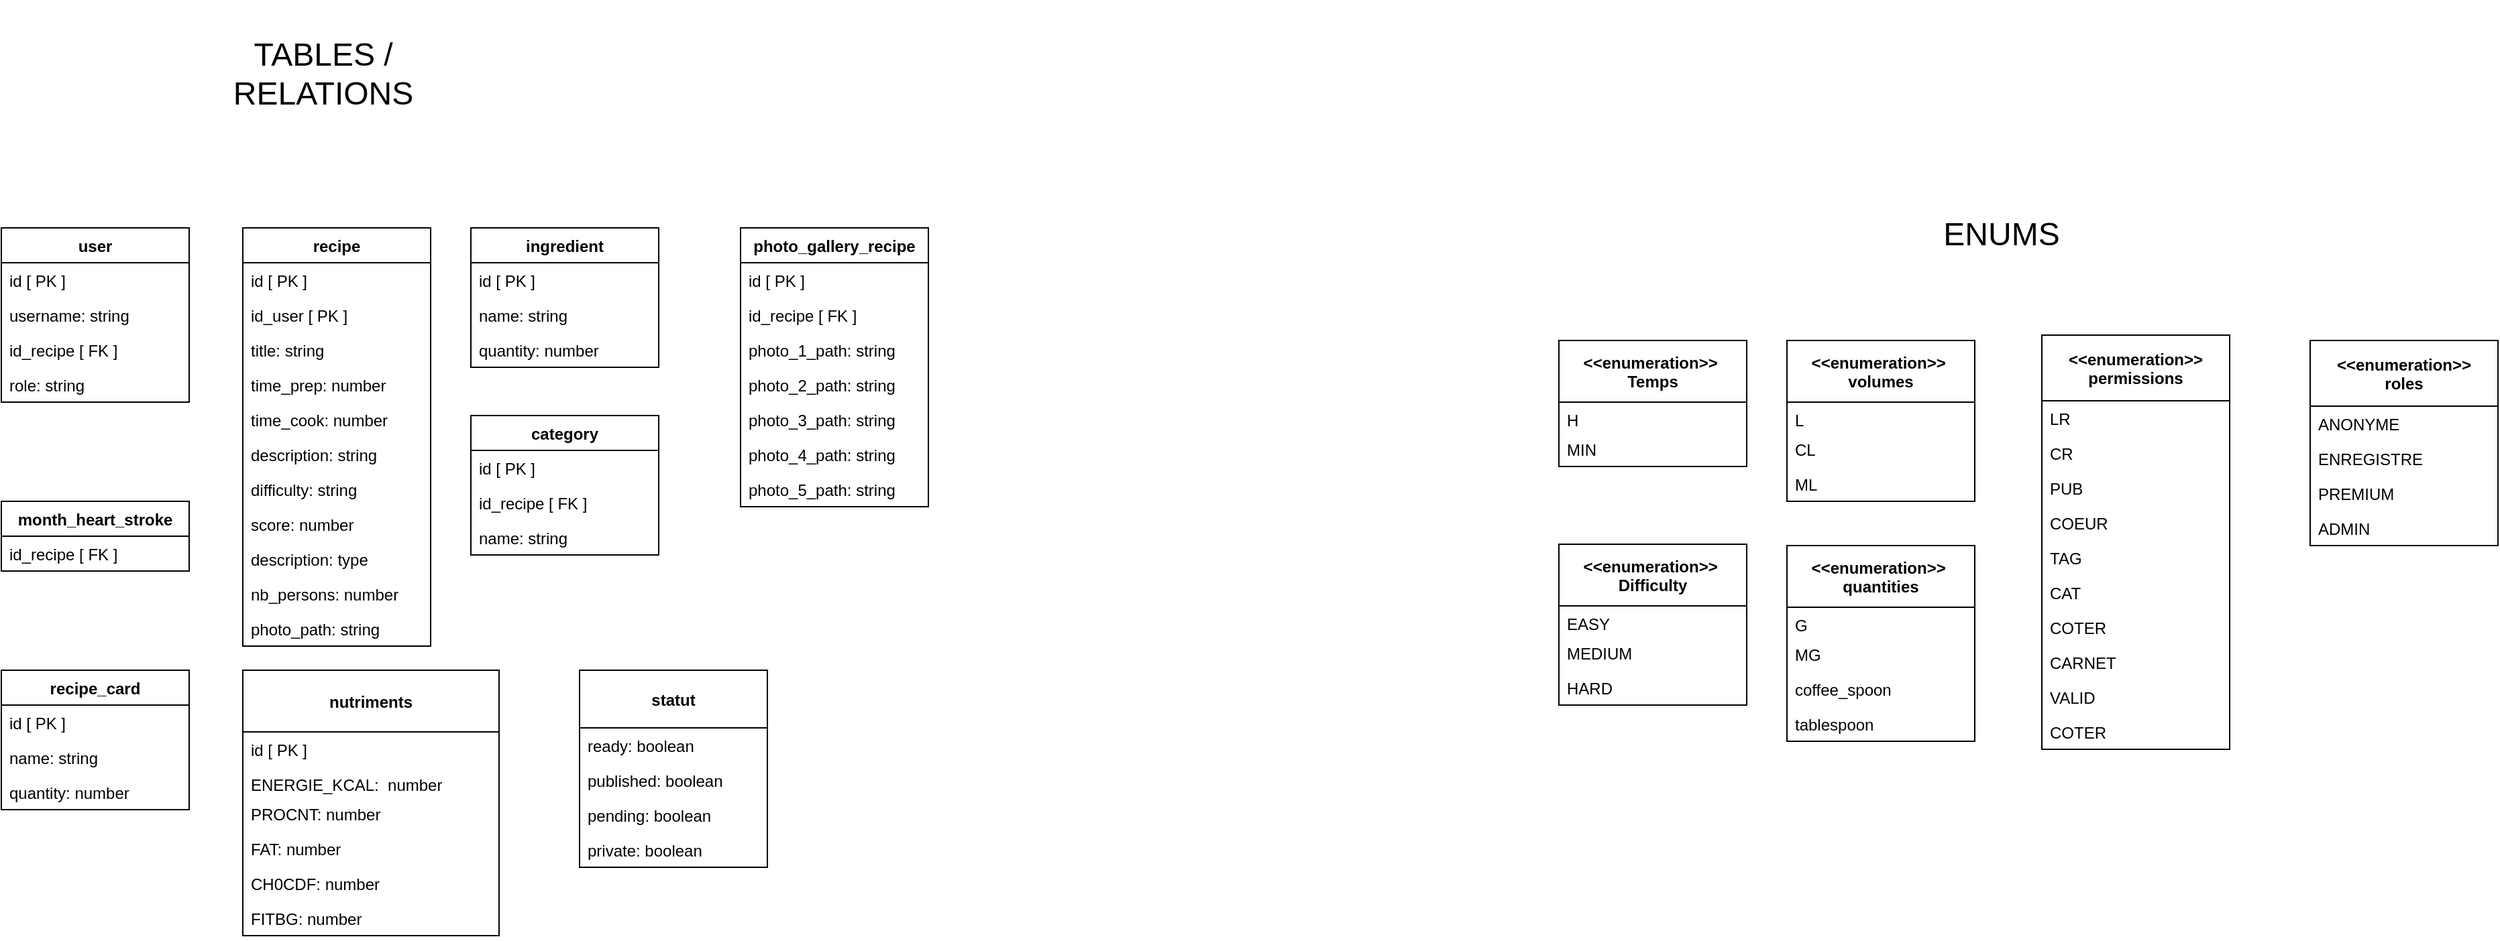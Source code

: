 <mxfile version="13.8.0" type="github">
  <diagram id="C5RBs43oDa-KdzZeNtuy" name="Page-1">
    <mxGraphModel dx="1417" dy="764" grid="1" gridSize="10" guides="1" tooltips="1" connect="1" arrows="1" fold="1" page="1" pageScale="1" pageWidth="827" pageHeight="1169" math="0" shadow="0">
      <root>
        <mxCell id="WIyWlLk6GJQsqaUBKTNV-0" />
        <mxCell id="WIyWlLk6GJQsqaUBKTNV-1" parent="WIyWlLk6GJQsqaUBKTNV-0" />
        <mxCell id="lSlasT7Fg2n5aYY_RcPW-21" value="&lt;font style=&quot;font-size: 24px&quot;&gt;ENUMS&lt;/font&gt;" style="text;html=1;strokeColor=none;fillColor=none;align=center;verticalAlign=middle;whiteSpace=wrap;rounded=0;" vertex="1" parent="WIyWlLk6GJQsqaUBKTNV-1">
          <mxGeometry x="1560" y="230" width="200" height="110" as="geometry" />
        </mxCell>
        <mxCell id="lSlasT7Fg2n5aYY_RcPW-49" value="&lt;span style=&quot;font-size: 24px&quot;&gt;TABLES / RELATIONS&lt;/span&gt;" style="text;html=1;strokeColor=none;fillColor=none;align=center;verticalAlign=middle;whiteSpace=wrap;rounded=0;" vertex="1" parent="WIyWlLk6GJQsqaUBKTNV-1">
          <mxGeometry x="309" y="110" width="200" height="110" as="geometry" />
        </mxCell>
        <mxCell id="lSlasT7Fg2n5aYY_RcPW-0" value="user" style="swimlane;fontStyle=1;childLayout=stackLayout;horizontal=1;startSize=26;fillColor=none;horizontalStack=0;resizeParent=1;resizeParentMax=0;resizeLast=0;collapsible=1;marginBottom=0;" vertex="1" parent="WIyWlLk6GJQsqaUBKTNV-1">
          <mxGeometry x="169" y="280" width="140" height="130" as="geometry" />
        </mxCell>
        <mxCell id="lSlasT7Fg2n5aYY_RcPW-1" value="id [ PK ]" style="text;strokeColor=none;fillColor=none;align=left;verticalAlign=top;spacingLeft=4;spacingRight=4;overflow=hidden;rotatable=0;points=[[0,0.5],[1,0.5]];portConstraint=eastwest;" vertex="1" parent="lSlasT7Fg2n5aYY_RcPW-0">
          <mxGeometry y="26" width="140" height="26" as="geometry" />
        </mxCell>
        <mxCell id="lSlasT7Fg2n5aYY_RcPW-2" value="username: string" style="text;strokeColor=none;fillColor=none;align=left;verticalAlign=top;spacingLeft=4;spacingRight=4;overflow=hidden;rotatable=0;points=[[0,0.5],[1,0.5]];portConstraint=eastwest;" vertex="1" parent="lSlasT7Fg2n5aYY_RcPW-0">
          <mxGeometry y="52" width="140" height="26" as="geometry" />
        </mxCell>
        <mxCell id="lSlasT7Fg2n5aYY_RcPW-3" value="id_recipe [ FK ]" style="text;strokeColor=none;fillColor=none;align=left;verticalAlign=top;spacingLeft=4;spacingRight=4;overflow=hidden;rotatable=0;points=[[0,0.5],[1,0.5]];portConstraint=eastwest;" vertex="1" parent="lSlasT7Fg2n5aYY_RcPW-0">
          <mxGeometry y="78" width="140" height="26" as="geometry" />
        </mxCell>
        <mxCell id="lSlasT7Fg2n5aYY_RcPW-81" value="role: string" style="text;strokeColor=none;fillColor=none;align=left;verticalAlign=top;spacingLeft=4;spacingRight=4;overflow=hidden;rotatable=0;points=[[0,0.5],[1,0.5]];portConstraint=eastwest;" vertex="1" parent="lSlasT7Fg2n5aYY_RcPW-0">
          <mxGeometry y="104" width="140" height="26" as="geometry" />
        </mxCell>
        <mxCell id="lSlasT7Fg2n5aYY_RcPW-23" value="recipe" style="swimlane;fontStyle=1;childLayout=stackLayout;horizontal=1;startSize=26;fillColor=none;horizontalStack=0;resizeParent=1;resizeParentMax=0;resizeLast=0;collapsible=1;marginBottom=0;" vertex="1" parent="WIyWlLk6GJQsqaUBKTNV-1">
          <mxGeometry x="349" y="280" width="140" height="312" as="geometry" />
        </mxCell>
        <mxCell id="lSlasT7Fg2n5aYY_RcPW-24" value="id [ PK ]" style="text;strokeColor=none;fillColor=none;align=left;verticalAlign=top;spacingLeft=4;spacingRight=4;overflow=hidden;rotatable=0;points=[[0,0.5],[1,0.5]];portConstraint=eastwest;" vertex="1" parent="lSlasT7Fg2n5aYY_RcPW-23">
          <mxGeometry y="26" width="140" height="26" as="geometry" />
        </mxCell>
        <mxCell id="lSlasT7Fg2n5aYY_RcPW-97" value="id_user [ PK ]" style="text;strokeColor=none;fillColor=none;align=left;verticalAlign=top;spacingLeft=4;spacingRight=4;overflow=hidden;rotatable=0;points=[[0,0.5],[1,0.5]];portConstraint=eastwest;" vertex="1" parent="lSlasT7Fg2n5aYY_RcPW-23">
          <mxGeometry y="52" width="140" height="26" as="geometry" />
        </mxCell>
        <mxCell id="lSlasT7Fg2n5aYY_RcPW-25" value="title: string" style="text;strokeColor=none;fillColor=none;align=left;verticalAlign=top;spacingLeft=4;spacingRight=4;overflow=hidden;rotatable=0;points=[[0,0.5],[1,0.5]];portConstraint=eastwest;" vertex="1" parent="lSlasT7Fg2n5aYY_RcPW-23">
          <mxGeometry y="78" width="140" height="26" as="geometry" />
        </mxCell>
        <mxCell id="lSlasT7Fg2n5aYY_RcPW-26" value="time_prep: number" style="text;strokeColor=none;fillColor=none;align=left;verticalAlign=top;spacingLeft=4;spacingRight=4;overflow=hidden;rotatable=0;points=[[0,0.5],[1,0.5]];portConstraint=eastwest;" vertex="1" parent="lSlasT7Fg2n5aYY_RcPW-23">
          <mxGeometry y="104" width="140" height="26" as="geometry" />
        </mxCell>
        <mxCell id="lSlasT7Fg2n5aYY_RcPW-82" value="time_cook: number" style="text;strokeColor=none;fillColor=none;align=left;verticalAlign=top;spacingLeft=4;spacingRight=4;overflow=hidden;rotatable=0;points=[[0,0.5],[1,0.5]];portConstraint=eastwest;" vertex="1" parent="lSlasT7Fg2n5aYY_RcPW-23">
          <mxGeometry y="130" width="140" height="26" as="geometry" />
        </mxCell>
        <mxCell id="lSlasT7Fg2n5aYY_RcPW-42" value="description: string" style="text;strokeColor=none;fillColor=none;align=left;verticalAlign=top;spacingLeft=4;spacingRight=4;overflow=hidden;rotatable=0;points=[[0,0.5],[1,0.5]];portConstraint=eastwest;" vertex="1" parent="lSlasT7Fg2n5aYY_RcPW-23">
          <mxGeometry y="156" width="140" height="26" as="geometry" />
        </mxCell>
        <mxCell id="lSlasT7Fg2n5aYY_RcPW-83" value="difficulty: string" style="text;strokeColor=none;fillColor=none;align=left;verticalAlign=top;spacingLeft=4;spacingRight=4;overflow=hidden;rotatable=0;points=[[0,0.5],[1,0.5]];portConstraint=eastwest;" vertex="1" parent="lSlasT7Fg2n5aYY_RcPW-23">
          <mxGeometry y="182" width="140" height="26" as="geometry" />
        </mxCell>
        <mxCell id="lSlasT7Fg2n5aYY_RcPW-43" value="score: number" style="text;strokeColor=none;fillColor=none;align=left;verticalAlign=top;spacingLeft=4;spacingRight=4;overflow=hidden;rotatable=0;points=[[0,0.5],[1,0.5]];portConstraint=eastwest;" vertex="1" parent="lSlasT7Fg2n5aYY_RcPW-23">
          <mxGeometry y="208" width="140" height="26" as="geometry" />
        </mxCell>
        <mxCell id="lSlasT7Fg2n5aYY_RcPW-44" value="description: type" style="text;strokeColor=none;fillColor=none;align=left;verticalAlign=top;spacingLeft=4;spacingRight=4;overflow=hidden;rotatable=0;points=[[0,0.5],[1,0.5]];portConstraint=eastwest;" vertex="1" parent="lSlasT7Fg2n5aYY_RcPW-23">
          <mxGeometry y="234" width="140" height="26" as="geometry" />
        </mxCell>
        <mxCell id="lSlasT7Fg2n5aYY_RcPW-54" value="nb_persons: number" style="text;strokeColor=none;fillColor=none;align=left;verticalAlign=top;spacingLeft=4;spacingRight=4;overflow=hidden;rotatable=0;points=[[0,0.5],[1,0.5]];portConstraint=eastwest;" vertex="1" parent="lSlasT7Fg2n5aYY_RcPW-23">
          <mxGeometry y="260" width="140" height="26" as="geometry" />
        </mxCell>
        <mxCell id="lSlasT7Fg2n5aYY_RcPW-55" value="photo_path: string" style="text;strokeColor=none;fillColor=none;align=left;verticalAlign=top;spacingLeft=4;spacingRight=4;overflow=hidden;rotatable=0;points=[[0,0.5],[1,0.5]];portConstraint=eastwest;" vertex="1" parent="lSlasT7Fg2n5aYY_RcPW-23">
          <mxGeometry y="286" width="140" height="26" as="geometry" />
        </mxCell>
        <mxCell id="lSlasT7Fg2n5aYY_RcPW-38" value="ingredient" style="swimlane;fontStyle=1;childLayout=stackLayout;horizontal=1;startSize=26;fillColor=none;horizontalStack=0;resizeParent=1;resizeParentMax=0;resizeLast=0;collapsible=1;marginBottom=0;" vertex="1" parent="WIyWlLk6GJQsqaUBKTNV-1">
          <mxGeometry x="519" y="280" width="140" height="104" as="geometry" />
        </mxCell>
        <mxCell id="lSlasT7Fg2n5aYY_RcPW-39" value="id [ PK ]" style="text;strokeColor=none;fillColor=none;align=left;verticalAlign=top;spacingLeft=4;spacingRight=4;overflow=hidden;rotatable=0;points=[[0,0.5],[1,0.5]];portConstraint=eastwest;" vertex="1" parent="lSlasT7Fg2n5aYY_RcPW-38">
          <mxGeometry y="26" width="140" height="26" as="geometry" />
        </mxCell>
        <mxCell id="lSlasT7Fg2n5aYY_RcPW-40" value="name: string" style="text;strokeColor=none;fillColor=none;align=left;verticalAlign=top;spacingLeft=4;spacingRight=4;overflow=hidden;rotatable=0;points=[[0,0.5],[1,0.5]];portConstraint=eastwest;" vertex="1" parent="lSlasT7Fg2n5aYY_RcPW-38">
          <mxGeometry y="52" width="140" height="26" as="geometry" />
        </mxCell>
        <mxCell id="lSlasT7Fg2n5aYY_RcPW-41" value="quantity: number" style="text;strokeColor=none;fillColor=none;align=left;verticalAlign=top;spacingLeft=4;spacingRight=4;overflow=hidden;rotatable=0;points=[[0,0.5],[1,0.5]];portConstraint=eastwest;" vertex="1" parent="lSlasT7Fg2n5aYY_RcPW-38">
          <mxGeometry y="78" width="140" height="26" as="geometry" />
        </mxCell>
        <mxCell id="lSlasT7Fg2n5aYY_RcPW-57" value="category" style="swimlane;fontStyle=1;childLayout=stackLayout;horizontal=1;startSize=26;fillColor=none;horizontalStack=0;resizeParent=1;resizeParentMax=0;resizeLast=0;collapsible=1;marginBottom=0;" vertex="1" parent="WIyWlLk6GJQsqaUBKTNV-1">
          <mxGeometry x="519" y="420" width="140" height="104" as="geometry" />
        </mxCell>
        <mxCell id="lSlasT7Fg2n5aYY_RcPW-58" value="id [ PK ]" style="text;strokeColor=none;fillColor=none;align=left;verticalAlign=top;spacingLeft=4;spacingRight=4;overflow=hidden;rotatable=0;points=[[0,0.5],[1,0.5]];portConstraint=eastwest;" vertex="1" parent="lSlasT7Fg2n5aYY_RcPW-57">
          <mxGeometry y="26" width="140" height="26" as="geometry" />
        </mxCell>
        <mxCell id="lSlasT7Fg2n5aYY_RcPW-80" value="id_recipe [ FK ]" style="text;strokeColor=none;fillColor=none;align=left;verticalAlign=top;spacingLeft=4;spacingRight=4;overflow=hidden;rotatable=0;points=[[0,0.5],[1,0.5]];portConstraint=eastwest;" vertex="1" parent="lSlasT7Fg2n5aYY_RcPW-57">
          <mxGeometry y="52" width="140" height="26" as="geometry" />
        </mxCell>
        <mxCell id="lSlasT7Fg2n5aYY_RcPW-59" value="name: string" style="text;strokeColor=none;fillColor=none;align=left;verticalAlign=top;spacingLeft=4;spacingRight=4;overflow=hidden;rotatable=0;points=[[0,0.5],[1,0.5]];portConstraint=eastwest;" vertex="1" parent="lSlasT7Fg2n5aYY_RcPW-57">
          <mxGeometry y="78" width="140" height="26" as="geometry" />
        </mxCell>
        <mxCell id="lSlasT7Fg2n5aYY_RcPW-35" value="nutriments" style="swimlane;fontStyle=1;childLayout=stackLayout;horizontal=1;startSize=46;fillColor=none;horizontalStack=0;resizeParent=1;resizeParentMax=0;resizeLast=0;collapsible=1;marginBottom=0;" vertex="1" parent="WIyWlLk6GJQsqaUBKTNV-1">
          <mxGeometry x="349" y="610" width="191" height="198" as="geometry" />
        </mxCell>
        <mxCell id="lSlasT7Fg2n5aYY_RcPW-67" value="id [ PK ]" style="text;strokeColor=none;fillColor=none;align=left;verticalAlign=top;spacingLeft=4;spacingRight=4;overflow=hidden;rotatable=0;points=[[0,0.5],[1,0.5]];portConstraint=eastwest;" vertex="1" parent="lSlasT7Fg2n5aYY_RcPW-35">
          <mxGeometry y="46" width="191" height="26" as="geometry" />
        </mxCell>
        <mxCell id="lSlasT7Fg2n5aYY_RcPW-36" value="ENERGIE_KCAL:  number" style="text;strokeColor=none;fillColor=none;align=left;verticalAlign=top;spacingLeft=4;spacingRight=4;overflow=hidden;rotatable=0;points=[[0,0.5],[1,0.5]];portConstraint=eastwest;" vertex="1" parent="lSlasT7Fg2n5aYY_RcPW-35">
          <mxGeometry y="72" width="191" height="22" as="geometry" />
        </mxCell>
        <mxCell id="lSlasT7Fg2n5aYY_RcPW-37" value="PROCNT: number" style="text;strokeColor=none;fillColor=none;align=left;verticalAlign=top;spacingLeft=4;spacingRight=4;overflow=hidden;rotatable=0;points=[[0,0.5],[1,0.5]];portConstraint=eastwest;" vertex="1" parent="lSlasT7Fg2n5aYY_RcPW-35">
          <mxGeometry y="94" width="191" height="26" as="geometry" />
        </mxCell>
        <mxCell id="lSlasT7Fg2n5aYY_RcPW-50" value="FAT: number" style="text;strokeColor=none;fillColor=none;align=left;verticalAlign=top;spacingLeft=4;spacingRight=4;overflow=hidden;rotatable=0;points=[[0,0.5],[1,0.5]];portConstraint=eastwest;" vertex="1" parent="lSlasT7Fg2n5aYY_RcPW-35">
          <mxGeometry y="120" width="191" height="26" as="geometry" />
        </mxCell>
        <mxCell id="lSlasT7Fg2n5aYY_RcPW-51" value="CH0CDF: number" style="text;strokeColor=none;fillColor=none;align=left;verticalAlign=top;spacingLeft=4;spacingRight=4;overflow=hidden;rotatable=0;points=[[0,0.5],[1,0.5]];portConstraint=eastwest;" vertex="1" parent="lSlasT7Fg2n5aYY_RcPW-35">
          <mxGeometry y="146" width="191" height="26" as="geometry" />
        </mxCell>
        <mxCell id="lSlasT7Fg2n5aYY_RcPW-52" value="FITBG: number" style="text;strokeColor=none;fillColor=none;align=left;verticalAlign=top;spacingLeft=4;spacingRight=4;overflow=hidden;rotatable=0;points=[[0,0.5],[1,0.5]];portConstraint=eastwest;" vertex="1" parent="lSlasT7Fg2n5aYY_RcPW-35">
          <mxGeometry y="172" width="191" height="26" as="geometry" />
        </mxCell>
        <mxCell id="lSlasT7Fg2n5aYY_RcPW-8" value="&lt;&lt;enumeration&gt;&gt; &#xa;roles" style="swimlane;fontStyle=1;childLayout=stackLayout;horizontal=1;startSize=49;fillColor=none;horizontalStack=0;resizeParent=1;resizeParentMax=0;resizeLast=0;collapsible=1;marginBottom=0;" vertex="1" parent="WIyWlLk6GJQsqaUBKTNV-1">
          <mxGeometry x="1890" y="364" width="140" height="153" as="geometry" />
        </mxCell>
        <mxCell id="lSlasT7Fg2n5aYY_RcPW-9" value="ANONYME" style="text;strokeColor=none;fillColor=none;align=left;verticalAlign=top;spacingLeft=4;spacingRight=4;overflow=hidden;rotatable=0;points=[[0,0.5],[1,0.5]];portConstraint=eastwest;" vertex="1" parent="lSlasT7Fg2n5aYY_RcPW-8">
          <mxGeometry y="49" width="140" height="26" as="geometry" />
        </mxCell>
        <mxCell id="lSlasT7Fg2n5aYY_RcPW-10" value="ENREGISTRE" style="text;strokeColor=none;fillColor=none;align=left;verticalAlign=top;spacingLeft=4;spacingRight=4;overflow=hidden;rotatable=0;points=[[0,0.5],[1,0.5]];portConstraint=eastwest;" vertex="1" parent="lSlasT7Fg2n5aYY_RcPW-8">
          <mxGeometry y="75" width="140" height="26" as="geometry" />
        </mxCell>
        <mxCell id="lSlasT7Fg2n5aYY_RcPW-11" value="PREMIUM" style="text;strokeColor=none;fillColor=none;align=left;verticalAlign=top;spacingLeft=4;spacingRight=4;overflow=hidden;rotatable=0;points=[[0,0.5],[1,0.5]];portConstraint=eastwest;" vertex="1" parent="lSlasT7Fg2n5aYY_RcPW-8">
          <mxGeometry y="101" width="140" height="26" as="geometry" />
        </mxCell>
        <mxCell id="lSlasT7Fg2n5aYY_RcPW-19" value="ADMIN" style="text;strokeColor=none;fillColor=none;align=left;verticalAlign=top;spacingLeft=4;spacingRight=4;overflow=hidden;rotatable=0;points=[[0,0.5],[1,0.5]];portConstraint=eastwest;" vertex="1" parent="lSlasT7Fg2n5aYY_RcPW-8">
          <mxGeometry y="127" width="140" height="26" as="geometry" />
        </mxCell>
        <mxCell id="lSlasT7Fg2n5aYY_RcPW-4" value="&lt;&lt;enumeration&gt;&gt; &#xa;permissions" style="swimlane;fontStyle=1;childLayout=stackLayout;horizontal=1;startSize=49;fillColor=none;horizontalStack=0;resizeParent=1;resizeParentMax=0;resizeLast=0;collapsible=1;marginBottom=0;" vertex="1" parent="WIyWlLk6GJQsqaUBKTNV-1">
          <mxGeometry x="1690" y="360" width="140" height="309" as="geometry" />
        </mxCell>
        <mxCell id="lSlasT7Fg2n5aYY_RcPW-5" value="LR" style="text;strokeColor=none;fillColor=none;align=left;verticalAlign=top;spacingLeft=4;spacingRight=4;overflow=hidden;rotatable=0;points=[[0,0.5],[1,0.5]];portConstraint=eastwest;" vertex="1" parent="lSlasT7Fg2n5aYY_RcPW-4">
          <mxGeometry y="49" width="140" height="26" as="geometry" />
        </mxCell>
        <mxCell id="lSlasT7Fg2n5aYY_RcPW-6" value="CR" style="text;strokeColor=none;fillColor=none;align=left;verticalAlign=top;spacingLeft=4;spacingRight=4;overflow=hidden;rotatable=0;points=[[0,0.5],[1,0.5]];portConstraint=eastwest;" vertex="1" parent="lSlasT7Fg2n5aYY_RcPW-4">
          <mxGeometry y="75" width="140" height="26" as="geometry" />
        </mxCell>
        <mxCell id="lSlasT7Fg2n5aYY_RcPW-7" value="PUB&#xa;" style="text;strokeColor=none;fillColor=none;align=left;verticalAlign=top;spacingLeft=4;spacingRight=4;overflow=hidden;rotatable=0;points=[[0,0.5],[1,0.5]];portConstraint=eastwest;" vertex="1" parent="lSlasT7Fg2n5aYY_RcPW-4">
          <mxGeometry y="101" width="140" height="26" as="geometry" />
        </mxCell>
        <mxCell id="lSlasT7Fg2n5aYY_RcPW-12" value="COEUR" style="text;strokeColor=none;fillColor=none;align=left;verticalAlign=top;spacingLeft=4;spacingRight=4;overflow=hidden;rotatable=0;points=[[0,0.5],[1,0.5]];portConstraint=eastwest;" vertex="1" parent="lSlasT7Fg2n5aYY_RcPW-4">
          <mxGeometry y="127" width="140" height="26" as="geometry" />
        </mxCell>
        <mxCell id="lSlasT7Fg2n5aYY_RcPW-13" value="TAG" style="text;strokeColor=none;fillColor=none;align=left;verticalAlign=top;spacingLeft=4;spacingRight=4;overflow=hidden;rotatable=0;points=[[0,0.5],[1,0.5]];portConstraint=eastwest;" vertex="1" parent="lSlasT7Fg2n5aYY_RcPW-4">
          <mxGeometry y="153" width="140" height="26" as="geometry" />
        </mxCell>
        <mxCell id="lSlasT7Fg2n5aYY_RcPW-14" value="CAT" style="text;strokeColor=none;fillColor=none;align=left;verticalAlign=top;spacingLeft=4;spacingRight=4;overflow=hidden;rotatable=0;points=[[0,0.5],[1,0.5]];portConstraint=eastwest;" vertex="1" parent="lSlasT7Fg2n5aYY_RcPW-4">
          <mxGeometry y="179" width="140" height="26" as="geometry" />
        </mxCell>
        <mxCell id="lSlasT7Fg2n5aYY_RcPW-15" value="COTER" style="text;strokeColor=none;fillColor=none;align=left;verticalAlign=top;spacingLeft=4;spacingRight=4;overflow=hidden;rotatable=0;points=[[0,0.5],[1,0.5]];portConstraint=eastwest;" vertex="1" parent="lSlasT7Fg2n5aYY_RcPW-4">
          <mxGeometry y="205" width="140" height="26" as="geometry" />
        </mxCell>
        <mxCell id="lSlasT7Fg2n5aYY_RcPW-16" value="CARNET" style="text;strokeColor=none;fillColor=none;align=left;verticalAlign=top;spacingLeft=4;spacingRight=4;overflow=hidden;rotatable=0;points=[[0,0.5],[1,0.5]];portConstraint=eastwest;" vertex="1" parent="lSlasT7Fg2n5aYY_RcPW-4">
          <mxGeometry y="231" width="140" height="26" as="geometry" />
        </mxCell>
        <mxCell id="lSlasT7Fg2n5aYY_RcPW-17" value="VALID" style="text;strokeColor=none;fillColor=none;align=left;verticalAlign=top;spacingLeft=4;spacingRight=4;overflow=hidden;rotatable=0;points=[[0,0.5],[1,0.5]];portConstraint=eastwest;" vertex="1" parent="lSlasT7Fg2n5aYY_RcPW-4">
          <mxGeometry y="257" width="140" height="26" as="geometry" />
        </mxCell>
        <mxCell id="lSlasT7Fg2n5aYY_RcPW-18" value="COTER" style="text;strokeColor=none;fillColor=none;align=left;verticalAlign=top;spacingLeft=4;spacingRight=4;overflow=hidden;rotatable=0;points=[[0,0.5],[1,0.5]];portConstraint=eastwest;" vertex="1" parent="lSlasT7Fg2n5aYY_RcPW-4">
          <mxGeometry y="283" width="140" height="26" as="geometry" />
        </mxCell>
        <mxCell id="lSlasT7Fg2n5aYY_RcPW-27" value="&lt;&lt;enumeration&gt;&gt; &#xa;volumes" style="swimlane;fontStyle=1;childLayout=stackLayout;horizontal=1;startSize=46;fillColor=none;horizontalStack=0;resizeParent=1;resizeParentMax=0;resizeLast=0;collapsible=1;marginBottom=0;" vertex="1" parent="WIyWlLk6GJQsqaUBKTNV-1">
          <mxGeometry x="1500" y="364" width="140" height="120" as="geometry" />
        </mxCell>
        <mxCell id="lSlasT7Fg2n5aYY_RcPW-28" value="L" style="text;strokeColor=none;fillColor=none;align=left;verticalAlign=top;spacingLeft=4;spacingRight=4;overflow=hidden;rotatable=0;points=[[0,0.5],[1,0.5]];portConstraint=eastwest;" vertex="1" parent="lSlasT7Fg2n5aYY_RcPW-27">
          <mxGeometry y="46" width="140" height="22" as="geometry" />
        </mxCell>
        <mxCell id="lSlasT7Fg2n5aYY_RcPW-29" value="CL" style="text;strokeColor=none;fillColor=none;align=left;verticalAlign=top;spacingLeft=4;spacingRight=4;overflow=hidden;rotatable=0;points=[[0,0.5],[1,0.5]];portConstraint=eastwest;" vertex="1" parent="lSlasT7Fg2n5aYY_RcPW-27">
          <mxGeometry y="68" width="140" height="26" as="geometry" />
        </mxCell>
        <mxCell id="lSlasT7Fg2n5aYY_RcPW-30" value="ML" style="text;strokeColor=none;fillColor=none;align=left;verticalAlign=top;spacingLeft=4;spacingRight=4;overflow=hidden;rotatable=0;points=[[0,0.5],[1,0.5]];portConstraint=eastwest;" vertex="1" parent="lSlasT7Fg2n5aYY_RcPW-27">
          <mxGeometry y="94" width="140" height="26" as="geometry" />
        </mxCell>
        <mxCell id="lSlasT7Fg2n5aYY_RcPW-45" value="&lt;&lt;enumeration&gt;&gt; &#xa;Temps" style="swimlane;fontStyle=1;childLayout=stackLayout;horizontal=1;startSize=46;fillColor=none;horizontalStack=0;resizeParent=1;resizeParentMax=0;resizeLast=0;collapsible=1;marginBottom=0;" vertex="1" parent="WIyWlLk6GJQsqaUBKTNV-1">
          <mxGeometry x="1330" y="364" width="140" height="94" as="geometry" />
        </mxCell>
        <mxCell id="lSlasT7Fg2n5aYY_RcPW-46" value="H" style="text;strokeColor=none;fillColor=none;align=left;verticalAlign=top;spacingLeft=4;spacingRight=4;overflow=hidden;rotatable=0;points=[[0,0.5],[1,0.5]];portConstraint=eastwest;" vertex="1" parent="lSlasT7Fg2n5aYY_RcPW-45">
          <mxGeometry y="46" width="140" height="22" as="geometry" />
        </mxCell>
        <mxCell id="lSlasT7Fg2n5aYY_RcPW-47" value="MIN" style="text;strokeColor=none;fillColor=none;align=left;verticalAlign=top;spacingLeft=4;spacingRight=4;overflow=hidden;rotatable=0;points=[[0,0.5],[1,0.5]];portConstraint=eastwest;" vertex="1" parent="lSlasT7Fg2n5aYY_RcPW-45">
          <mxGeometry y="68" width="140" height="26" as="geometry" />
        </mxCell>
        <mxCell id="lSlasT7Fg2n5aYY_RcPW-31" value="&lt;&lt;enumeration&gt;&gt; &#xa;quantities" style="swimlane;fontStyle=1;childLayout=stackLayout;horizontal=1;startSize=46;fillColor=none;horizontalStack=0;resizeParent=1;resizeParentMax=0;resizeLast=0;collapsible=1;marginBottom=0;" vertex="1" parent="WIyWlLk6GJQsqaUBKTNV-1">
          <mxGeometry x="1500" y="517" width="140" height="146" as="geometry" />
        </mxCell>
        <mxCell id="lSlasT7Fg2n5aYY_RcPW-32" value="G" style="text;strokeColor=none;fillColor=none;align=left;verticalAlign=top;spacingLeft=4;spacingRight=4;overflow=hidden;rotatable=0;points=[[0,0.5],[1,0.5]];portConstraint=eastwest;" vertex="1" parent="lSlasT7Fg2n5aYY_RcPW-31">
          <mxGeometry y="46" width="140" height="22" as="geometry" />
        </mxCell>
        <mxCell id="lSlasT7Fg2n5aYY_RcPW-33" value="MG" style="text;strokeColor=none;fillColor=none;align=left;verticalAlign=top;spacingLeft=4;spacingRight=4;overflow=hidden;rotatable=0;points=[[0,0.5],[1,0.5]];portConstraint=eastwest;" vertex="1" parent="lSlasT7Fg2n5aYY_RcPW-31">
          <mxGeometry y="68" width="140" height="26" as="geometry" />
        </mxCell>
        <mxCell id="lSlasT7Fg2n5aYY_RcPW-65" value="coffee_spoon" style="text;strokeColor=none;fillColor=none;align=left;verticalAlign=top;spacingLeft=4;spacingRight=4;overflow=hidden;rotatable=0;points=[[0,0.5],[1,0.5]];portConstraint=eastwest;" vertex="1" parent="lSlasT7Fg2n5aYY_RcPW-31">
          <mxGeometry y="94" width="140" height="26" as="geometry" />
        </mxCell>
        <mxCell id="lSlasT7Fg2n5aYY_RcPW-66" value="tablespoon" style="text;strokeColor=none;fillColor=none;align=left;verticalAlign=top;spacingLeft=4;spacingRight=4;overflow=hidden;rotatable=0;points=[[0,0.5],[1,0.5]];portConstraint=eastwest;" vertex="1" parent="lSlasT7Fg2n5aYY_RcPW-31">
          <mxGeometry y="120" width="140" height="26" as="geometry" />
        </mxCell>
        <mxCell id="lSlasT7Fg2n5aYY_RcPW-84" value="&lt;&lt;enumeration&gt;&gt; &#xa;Difficulty" style="swimlane;fontStyle=1;childLayout=stackLayout;horizontal=1;startSize=46;fillColor=none;horizontalStack=0;resizeParent=1;resizeParentMax=0;resizeLast=0;collapsible=1;marginBottom=0;" vertex="1" parent="WIyWlLk6GJQsqaUBKTNV-1">
          <mxGeometry x="1330" y="516" width="140" height="120" as="geometry" />
        </mxCell>
        <mxCell id="lSlasT7Fg2n5aYY_RcPW-85" value="EASY" style="text;strokeColor=none;fillColor=none;align=left;verticalAlign=top;spacingLeft=4;spacingRight=4;overflow=hidden;rotatable=0;points=[[0,0.5],[1,0.5]];portConstraint=eastwest;" vertex="1" parent="lSlasT7Fg2n5aYY_RcPW-84">
          <mxGeometry y="46" width="140" height="22" as="geometry" />
        </mxCell>
        <mxCell id="lSlasT7Fg2n5aYY_RcPW-86" value="MEDIUM" style="text;strokeColor=none;fillColor=none;align=left;verticalAlign=top;spacingLeft=4;spacingRight=4;overflow=hidden;rotatable=0;points=[[0,0.5],[1,0.5]];portConstraint=eastwest;" vertex="1" parent="lSlasT7Fg2n5aYY_RcPW-84">
          <mxGeometry y="68" width="140" height="26" as="geometry" />
        </mxCell>
        <mxCell id="lSlasT7Fg2n5aYY_RcPW-87" value="HARD" style="text;strokeColor=none;fillColor=none;align=left;verticalAlign=top;spacingLeft=4;spacingRight=4;overflow=hidden;rotatable=0;points=[[0,0.5],[1,0.5]];portConstraint=eastwest;" vertex="1" parent="lSlasT7Fg2n5aYY_RcPW-84">
          <mxGeometry y="94" width="140" height="26" as="geometry" />
        </mxCell>
        <mxCell id="lSlasT7Fg2n5aYY_RcPW-75" value="statut" style="swimlane;fontStyle=1;childLayout=stackLayout;horizontal=1;startSize=43;fillColor=none;horizontalStack=0;resizeParent=1;resizeParentMax=0;resizeLast=0;collapsible=1;marginBottom=0;" vertex="1" parent="WIyWlLk6GJQsqaUBKTNV-1">
          <mxGeometry x="600" y="610" width="140" height="147" as="geometry" />
        </mxCell>
        <mxCell id="lSlasT7Fg2n5aYY_RcPW-72" value="ready: boolean" style="text;strokeColor=none;fillColor=none;align=left;verticalAlign=top;spacingLeft=4;spacingRight=4;overflow=hidden;rotatable=0;points=[[0,0.5],[1,0.5]];portConstraint=eastwest;" vertex="1" parent="lSlasT7Fg2n5aYY_RcPW-75">
          <mxGeometry y="43" width="140" height="26" as="geometry" />
        </mxCell>
        <mxCell id="lSlasT7Fg2n5aYY_RcPW-79" value="published: boolean" style="text;strokeColor=none;fillColor=none;align=left;verticalAlign=top;spacingLeft=4;spacingRight=4;overflow=hidden;rotatable=0;points=[[0,0.5],[1,0.5]];portConstraint=eastwest;" vertex="1" parent="lSlasT7Fg2n5aYY_RcPW-75">
          <mxGeometry y="69" width="140" height="26" as="geometry" />
        </mxCell>
        <mxCell id="lSlasT7Fg2n5aYY_RcPW-73" value="pending: boolean" style="text;strokeColor=none;fillColor=none;align=left;verticalAlign=top;spacingLeft=4;spacingRight=4;overflow=hidden;rotatable=0;points=[[0,0.5],[1,0.5]];portConstraint=eastwest;" vertex="1" parent="lSlasT7Fg2n5aYY_RcPW-75">
          <mxGeometry y="95" width="140" height="26" as="geometry" />
        </mxCell>
        <mxCell id="lSlasT7Fg2n5aYY_RcPW-74" value="private: boolean" style="text;strokeColor=none;fillColor=none;align=left;verticalAlign=top;spacingLeft=4;spacingRight=4;overflow=hidden;rotatable=0;points=[[0,0.5],[1,0.5]];portConstraint=eastwest;" vertex="1" parent="lSlasT7Fg2n5aYY_RcPW-75">
          <mxGeometry y="121" width="140" height="26" as="geometry" />
        </mxCell>
        <mxCell id="lSlasT7Fg2n5aYY_RcPW-61" value="recipe_card" style="swimlane;fontStyle=1;childLayout=stackLayout;horizontal=1;startSize=26;fillColor=none;horizontalStack=0;resizeParent=1;resizeParentMax=0;resizeLast=0;collapsible=1;marginBottom=0;" vertex="1" parent="WIyWlLk6GJQsqaUBKTNV-1">
          <mxGeometry x="169" y="610" width="140" height="104" as="geometry" />
        </mxCell>
        <mxCell id="lSlasT7Fg2n5aYY_RcPW-62" value="id [ PK ]" style="text;strokeColor=none;fillColor=none;align=left;verticalAlign=top;spacingLeft=4;spacingRight=4;overflow=hidden;rotatable=0;points=[[0,0.5],[1,0.5]];portConstraint=eastwest;" vertex="1" parent="lSlasT7Fg2n5aYY_RcPW-61">
          <mxGeometry y="26" width="140" height="26" as="geometry" />
        </mxCell>
        <mxCell id="lSlasT7Fg2n5aYY_RcPW-63" value="name: string" style="text;strokeColor=none;fillColor=none;align=left;verticalAlign=top;spacingLeft=4;spacingRight=4;overflow=hidden;rotatable=0;points=[[0,0.5],[1,0.5]];portConstraint=eastwest;" vertex="1" parent="lSlasT7Fg2n5aYY_RcPW-61">
          <mxGeometry y="52" width="140" height="26" as="geometry" />
        </mxCell>
        <mxCell id="lSlasT7Fg2n5aYY_RcPW-64" value="quantity: number" style="text;strokeColor=none;fillColor=none;align=left;verticalAlign=top;spacingLeft=4;spacingRight=4;overflow=hidden;rotatable=0;points=[[0,0.5],[1,0.5]];portConstraint=eastwest;" vertex="1" parent="lSlasT7Fg2n5aYY_RcPW-61">
          <mxGeometry y="78" width="140" height="26" as="geometry" />
        </mxCell>
        <mxCell id="lSlasT7Fg2n5aYY_RcPW-88" value="photo_gallery_recipe" style="swimlane;fontStyle=1;childLayout=stackLayout;horizontal=1;startSize=26;fillColor=none;horizontalStack=0;resizeParent=1;resizeParentMax=0;resizeLast=0;collapsible=1;marginBottom=0;" vertex="1" parent="WIyWlLk6GJQsqaUBKTNV-1">
          <mxGeometry x="720" y="280" width="140" height="208" as="geometry" />
        </mxCell>
        <mxCell id="lSlasT7Fg2n5aYY_RcPW-92" value="id [ PK ]" style="text;strokeColor=none;fillColor=none;align=left;verticalAlign=top;spacingLeft=4;spacingRight=4;overflow=hidden;rotatable=0;points=[[0,0.5],[1,0.5]];portConstraint=eastwest;" vertex="1" parent="lSlasT7Fg2n5aYY_RcPW-88">
          <mxGeometry y="26" width="140" height="26" as="geometry" />
        </mxCell>
        <mxCell id="lSlasT7Fg2n5aYY_RcPW-89" value="id_recipe [ FK ]" style="text;strokeColor=none;fillColor=none;align=left;verticalAlign=top;spacingLeft=4;spacingRight=4;overflow=hidden;rotatable=0;points=[[0,0.5],[1,0.5]];portConstraint=eastwest;" vertex="1" parent="lSlasT7Fg2n5aYY_RcPW-88">
          <mxGeometry y="52" width="140" height="26" as="geometry" />
        </mxCell>
        <mxCell id="lSlasT7Fg2n5aYY_RcPW-90" value="photo_1_path: string " style="text;strokeColor=none;fillColor=none;align=left;verticalAlign=top;spacingLeft=4;spacingRight=4;overflow=hidden;rotatable=0;points=[[0,0.5],[1,0.5]];portConstraint=eastwest;" vertex="1" parent="lSlasT7Fg2n5aYY_RcPW-88">
          <mxGeometry y="78" width="140" height="26" as="geometry" />
        </mxCell>
        <mxCell id="lSlasT7Fg2n5aYY_RcPW-93" value="photo_2_path: string " style="text;strokeColor=none;fillColor=none;align=left;verticalAlign=top;spacingLeft=4;spacingRight=4;overflow=hidden;rotatable=0;points=[[0,0.5],[1,0.5]];portConstraint=eastwest;" vertex="1" parent="lSlasT7Fg2n5aYY_RcPW-88">
          <mxGeometry y="104" width="140" height="26" as="geometry" />
        </mxCell>
        <mxCell id="lSlasT7Fg2n5aYY_RcPW-94" value="photo_3_path: string " style="text;strokeColor=none;fillColor=none;align=left;verticalAlign=top;spacingLeft=4;spacingRight=4;overflow=hidden;rotatable=0;points=[[0,0.5],[1,0.5]];portConstraint=eastwest;" vertex="1" parent="lSlasT7Fg2n5aYY_RcPW-88">
          <mxGeometry y="130" width="140" height="26" as="geometry" />
        </mxCell>
        <mxCell id="lSlasT7Fg2n5aYY_RcPW-95" value="photo_4_path: string " style="text;strokeColor=none;fillColor=none;align=left;verticalAlign=top;spacingLeft=4;spacingRight=4;overflow=hidden;rotatable=0;points=[[0,0.5],[1,0.5]];portConstraint=eastwest;" vertex="1" parent="lSlasT7Fg2n5aYY_RcPW-88">
          <mxGeometry y="156" width="140" height="26" as="geometry" />
        </mxCell>
        <mxCell id="lSlasT7Fg2n5aYY_RcPW-96" value="photo_5_path: string " style="text;strokeColor=none;fillColor=none;align=left;verticalAlign=top;spacingLeft=4;spacingRight=4;overflow=hidden;rotatable=0;points=[[0,0.5],[1,0.5]];portConstraint=eastwest;" vertex="1" parent="lSlasT7Fg2n5aYY_RcPW-88">
          <mxGeometry y="182" width="140" height="26" as="geometry" />
        </mxCell>
        <mxCell id="lSlasT7Fg2n5aYY_RcPW-68" value="month_heart_stroke" style="swimlane;fontStyle=1;childLayout=stackLayout;horizontal=1;startSize=26;fillColor=none;horizontalStack=0;resizeParent=1;resizeParentMax=0;resizeLast=0;collapsible=1;marginBottom=0;" vertex="1" parent="WIyWlLk6GJQsqaUBKTNV-1">
          <mxGeometry x="169" y="484" width="140" height="52" as="geometry" />
        </mxCell>
        <mxCell id="lSlasT7Fg2n5aYY_RcPW-69" value="id_recipe [ FK ]" style="text;strokeColor=none;fillColor=none;align=left;verticalAlign=top;spacingLeft=4;spacingRight=4;overflow=hidden;rotatable=0;points=[[0,0.5],[1,0.5]];portConstraint=eastwest;" vertex="1" parent="lSlasT7Fg2n5aYY_RcPW-68">
          <mxGeometry y="26" width="140" height="26" as="geometry" />
        </mxCell>
      </root>
    </mxGraphModel>
  </diagram>
</mxfile>
